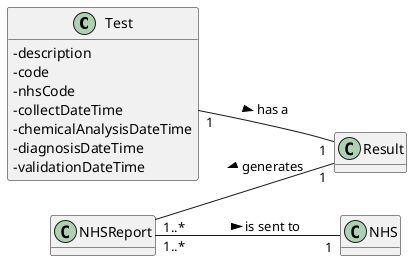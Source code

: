 @startuml
'https://plantuml.com/class-diagram

hide methods
skinparam classAttributeIconSize 0
left to right direction


class Test
class Result
class NHSReport
class NHS

Test "1" -- "1" Result : > has a
NHSReport "1..*" -- "1" Result : < generates
NHSReport "1..*" -- "1" NHS : > is sent to

class Test{
-description
-code
-nhsCode
-collectDateTime
-chemicalAnalysisDateTime
-diagnosisDateTime
-validationDateTime
}

class Result {
}

class NHSReport {
}

class NHS {
}

@enduml